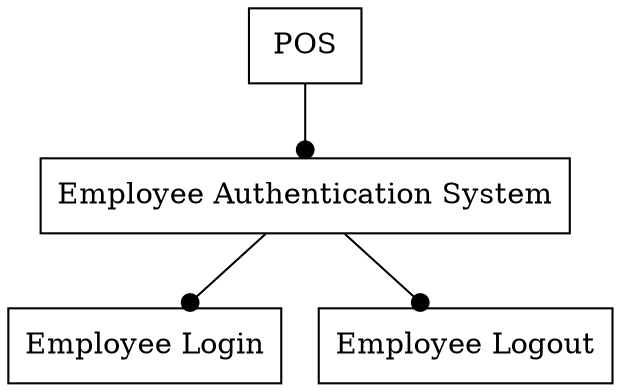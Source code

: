 digraph pos{ 
   node [shape="box"]; 
   edge [arrowhead="dot"]; 
   POS -> "Employee Authentication System";
       "Employee Authentication System" -> "Employee Login";
       "Employee Authentication System" -> "Employee Logout";
}